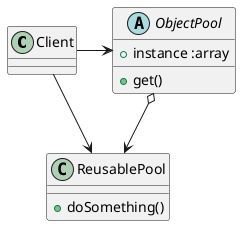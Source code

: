 @startuml

class Client

abstract class ObjectPool {
 + instance :array
 + get()
}

class ReusablePool {
 + doSomething()
}

ObjectPool o--> ReusablePool

Client -> ObjectPool

Client -> ReusablePool

@enduml